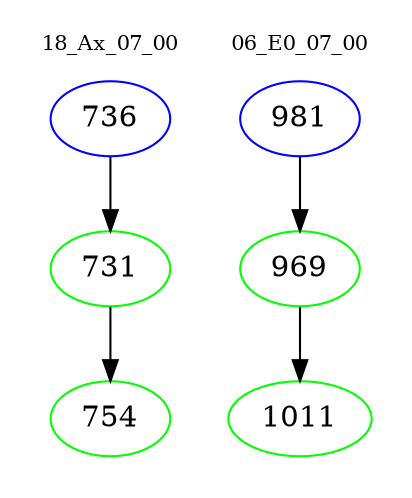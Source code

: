 digraph{
subgraph cluster_0 {
color = white
label = "18_Ax_07_00";
fontsize=10;
T0_736 [label="736", color="blue"]
T0_736 -> T0_731 [color="black"]
T0_731 [label="731", color="green"]
T0_731 -> T0_754 [color="black"]
T0_754 [label="754", color="green"]
}
subgraph cluster_1 {
color = white
label = "06_E0_07_00";
fontsize=10;
T1_981 [label="981", color="blue"]
T1_981 -> T1_969 [color="black"]
T1_969 [label="969", color="green"]
T1_969 -> T1_1011 [color="black"]
T1_1011 [label="1011", color="green"]
}
}
